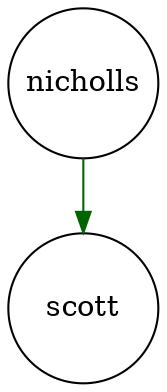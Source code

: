 digraph fullagr_nicholls_scott { 
 K=0.6 
 nicholls -> { scott } [color="darkgreen", arrowhead="normal", penwidth=1, href="#180"]; 
 "nicholls" [shape="circle", fixedsize="true", height=1, width=1, style="filled", fillcolor="white", href="#nicholls"]; 
 "scott" [shape="circle", fixedsize="true", height=1, width=1, style="filled", fillcolor="white", href="#scott"]; 

}